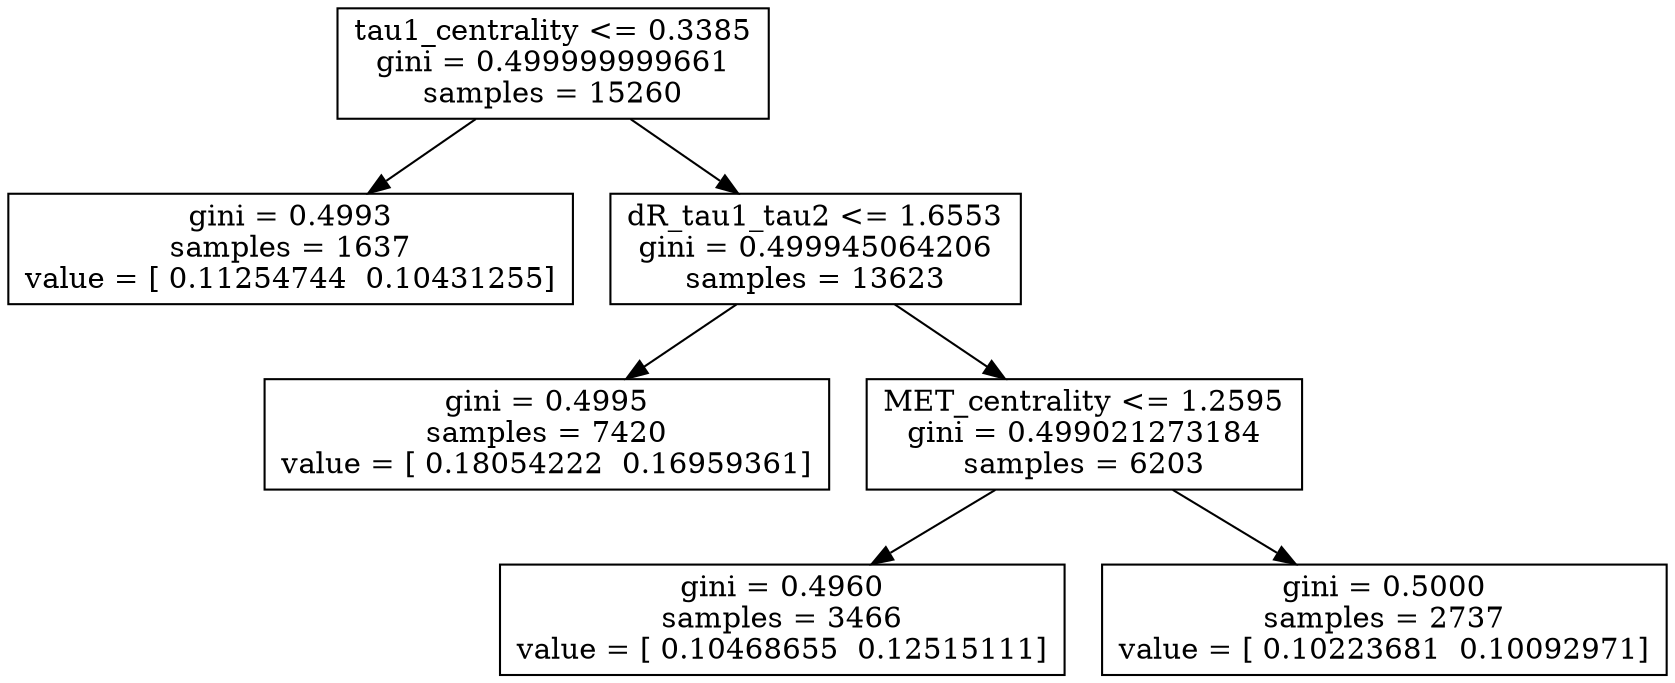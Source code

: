 digraph Tree {
0 [label="tau1_centrality <= 0.3385\ngini = 0.499999999661\nsamples = 15260", shape="box"] ;
1 [label="gini = 0.4993\nsamples = 1637\nvalue = [ 0.11254744  0.10431255]", shape="box"] ;
0 -> 1 ;
2 [label="dR_tau1_tau2 <= 1.6553\ngini = 0.499945064206\nsamples = 13623", shape="box"] ;
0 -> 2 ;
3 [label="gini = 0.4995\nsamples = 7420\nvalue = [ 0.18054222  0.16959361]", shape="box"] ;
2 -> 3 ;
4 [label="MET_centrality <= 1.2595\ngini = 0.499021273184\nsamples = 6203", shape="box"] ;
2 -> 4 ;
5 [label="gini = 0.4960\nsamples = 3466\nvalue = [ 0.10468655  0.12515111]", shape="box"] ;
4 -> 5 ;
6 [label="gini = 0.5000\nsamples = 2737\nvalue = [ 0.10223681  0.10092971]", shape="box"] ;
4 -> 6 ;
}